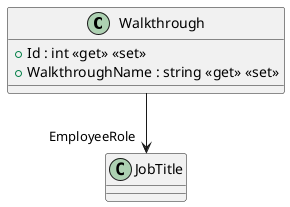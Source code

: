 @startuml
class Walkthrough {
    + Id : int <<get>> <<set>>
    + WalkthroughName : string <<get>> <<set>>
}
Walkthrough --> "EmployeeRole" JobTitle
@enduml
